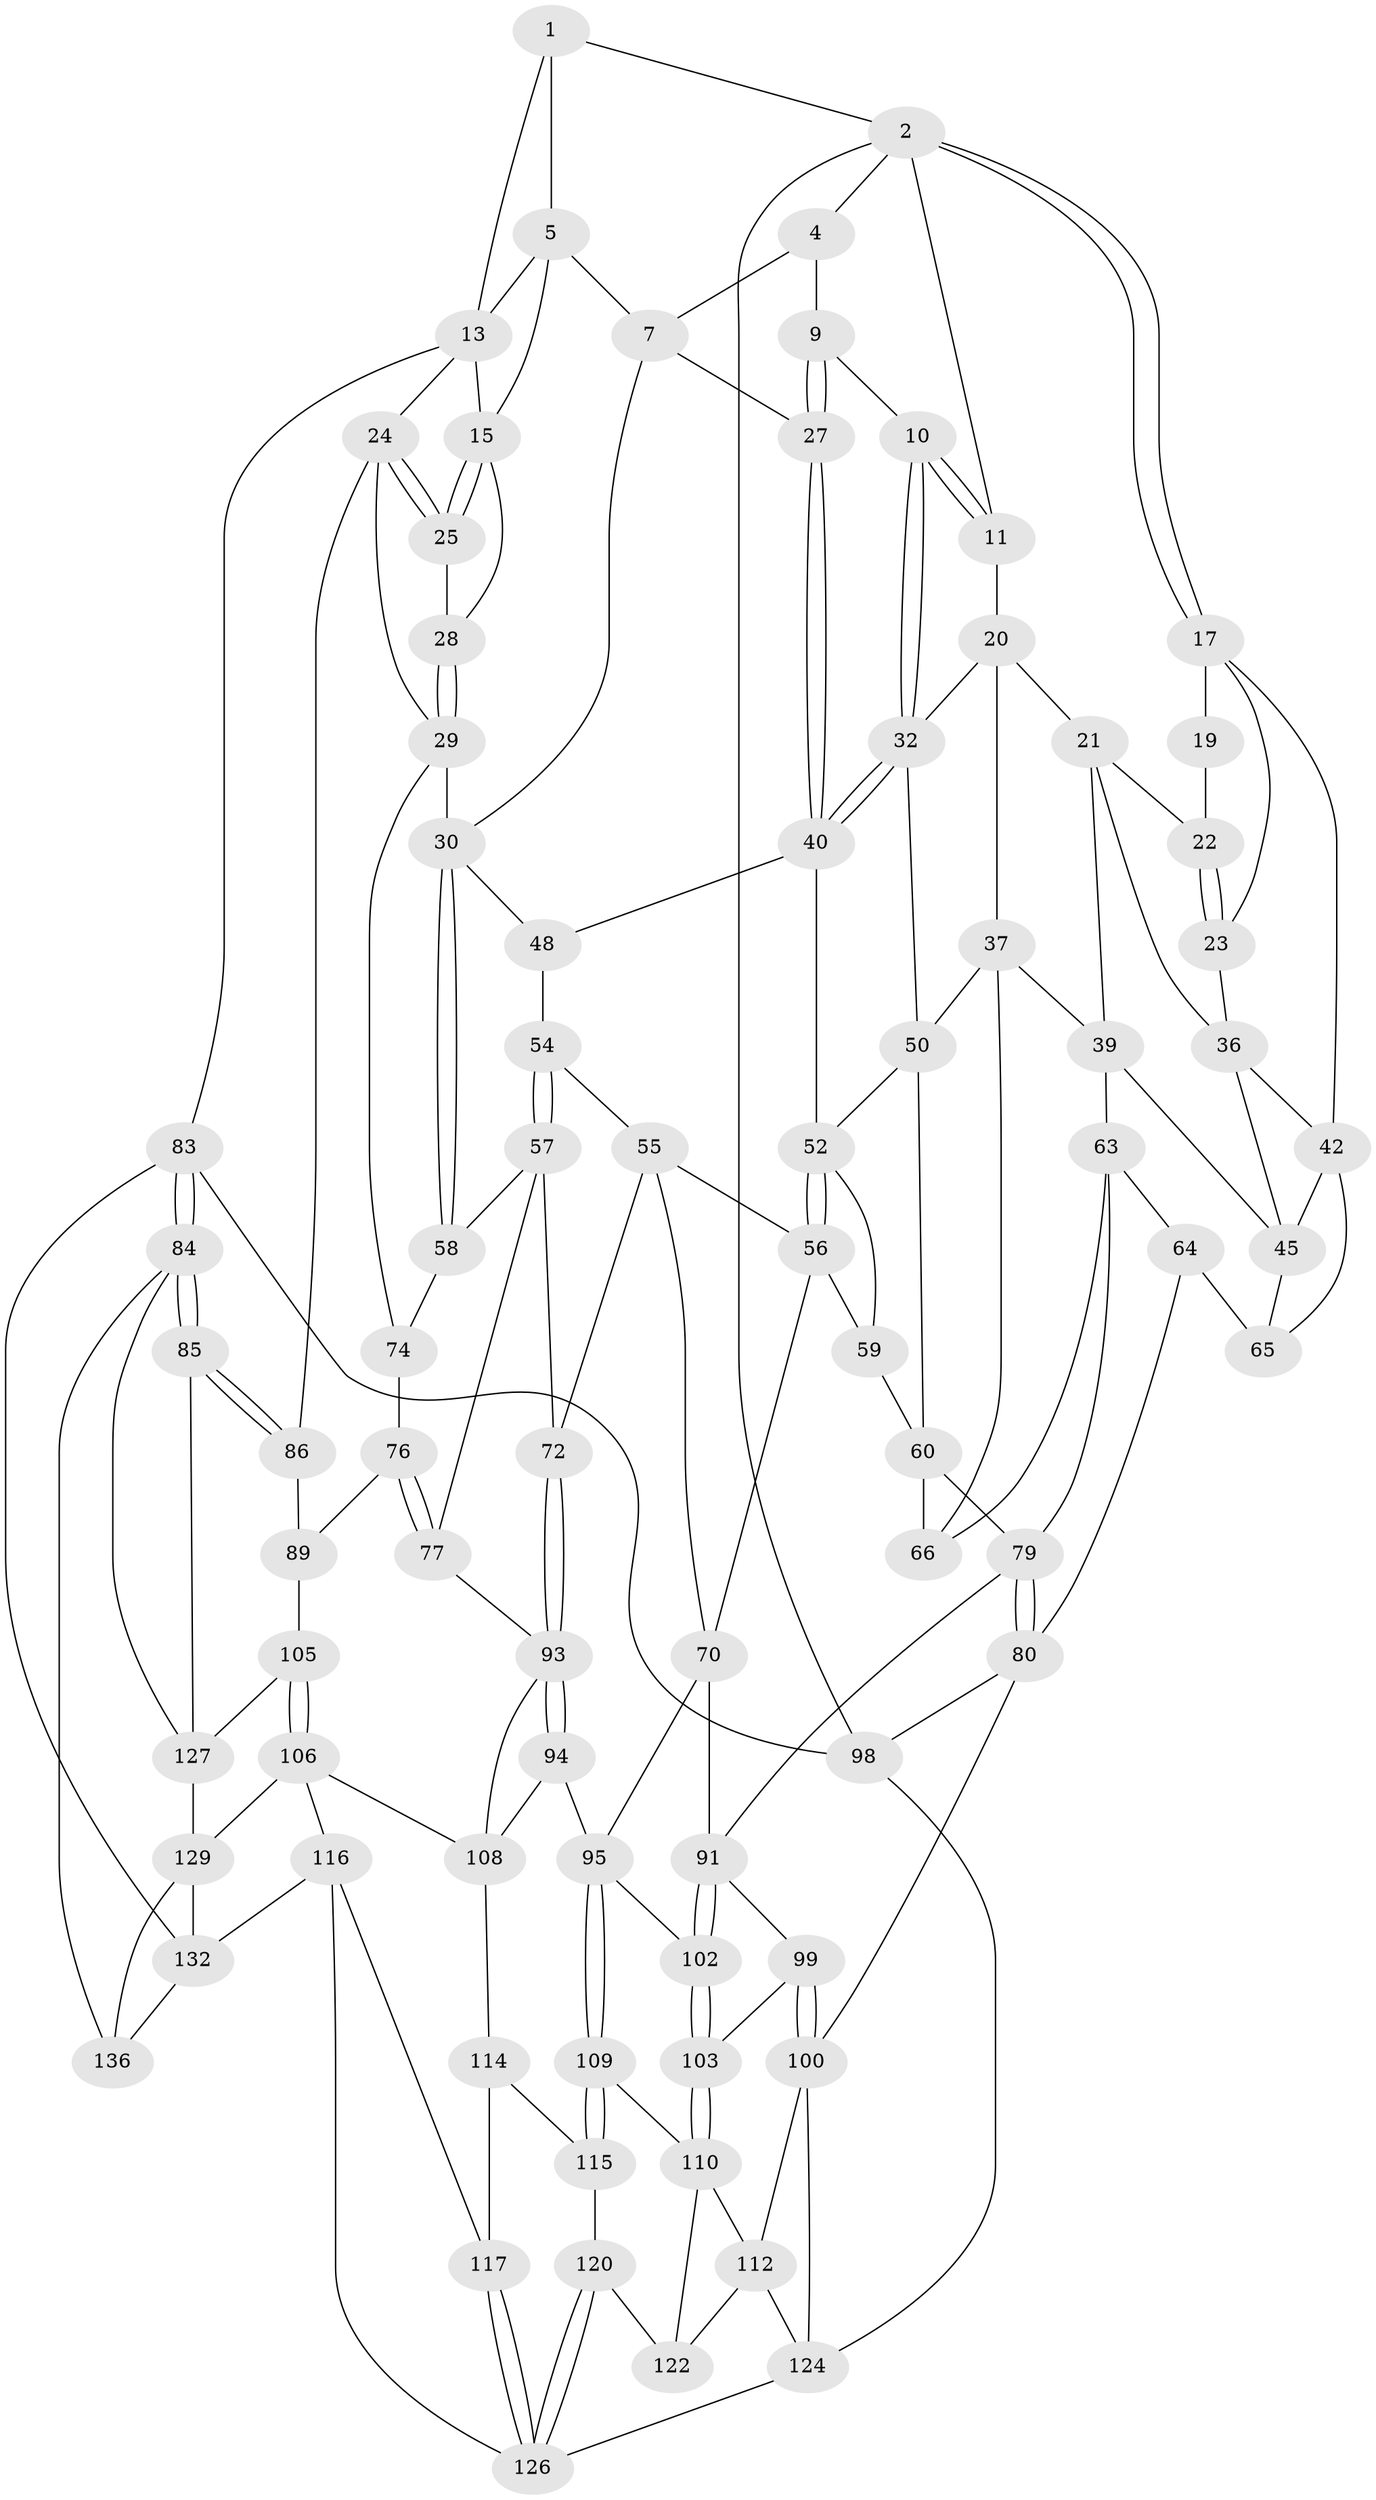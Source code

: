 // original degree distribution, {3: 0.021897810218978103, 6: 0.21897810218978103, 5: 0.5328467153284672, 4: 0.22627737226277372}
// Generated by graph-tools (version 1.1) at 2025/11/02/27/25 16:11:53]
// undirected, 82 vertices, 175 edges
graph export_dot {
graph [start="1"]
  node [color=gray90,style=filled];
  1 [pos="+0.8530803649788778+0"];
  2 [pos="+0+0",super="+3"];
  4 [pos="+0.5871025538059783+0",super="+8"];
  5 [pos="+0.8317535166572593+0.07394108674757276",super="+6"];
  7 [pos="+0.7800104082836883+0.12776870899501483",super="+26"];
  9 [pos="+0.5211344498900651+0.15333229860382303"];
  10 [pos="+0.4593577789394393+0.1616720832995454"];
  11 [pos="+0.2929618299889253+0.07454629802845077",super="+12"];
  13 [pos="+1+0.03387111124660105",super="+14"];
  15 [pos="+0.932232230611054+0.19548763403094965",super="+16"];
  17 [pos="+0+0.08753423945317026",super="+18"];
  19 [pos="+0.0964625708923071+0.10819837799526909"];
  20 [pos="+0.2573471290052534+0.17001353200446379",super="+34"];
  21 [pos="+0.1385129674218621+0.2303220317660882",super="+35"];
  22 [pos="+0.10314674817526026+0.17935274367458942"];
  23 [pos="+0+0.23107701712321133"];
  24 [pos="+1+0.32583997548347354",super="+46"];
  25 [pos="+1+0.27606081464123555"];
  27 [pos="+0.5878745364571474+0.20844462580325723"];
  28 [pos="+0.8776849005179638+0.29489716941559635"];
  29 [pos="+0.7859162119099036+0.39150981272569674",super="+47"];
  30 [pos="+0.7369206092325472+0.38688354018277427",super="+31"];
  32 [pos="+0.4206020255309078+0.25766006452398077",super="+33"];
  36 [pos="+0.04926556872863431+0.27144050172828604",super="+41"];
  37 [pos="+0.21931676944096748+0.366780695129549",super="+38"];
  39 [pos="+0.18715555476160525+0.3680971356646373",super="+44"];
  40 [pos="+0.5269096219555532+0.33944532103668973",super="+49"];
  42 [pos="+0+0.38035685784063505",super="+43"];
  45 [pos="+0.10032586344804913+0.38644913524971897",super="+62"];
  48 [pos="+0.5537802681263495+0.3650877113143399"];
  50 [pos="+0.394080942625517+0.3593427954266796",super="+51"];
  52 [pos="+0.46137017522169566+0.3961011217131028",super="+53"];
  54 [pos="+0.5630100743156564+0.42983869723247947"];
  55 [pos="+0.49156828807056296+0.431207394664416",super="+69"];
  56 [pos="+0.47338827484564616+0.4168443759748316",super="+67"];
  57 [pos="+0.6554670425373509+0.46907430702687913",super="+71"];
  58 [pos="+0.719748560912444+0.4125012979757003"];
  59 [pos="+0.3713535043832709+0.5520484366857407"];
  60 [pos="+0.336799019976193+0.5358198474732669",super="+61"];
  63 [pos="+0.13521861094376023+0.5430989349431583",super="+68"];
  64 [pos="+0.13032346166458222+0.5414982885732952",super="+78"];
  65 [pos="+0.04490445100250221+0.4654983112016824",super="+73"];
  66 [pos="+0.2303243646021045+0.4577081320153828"];
  70 [pos="+0.41058748526715133+0.5835581099912126",super="+90"];
  72 [pos="+0.5729904676621832+0.5622893736711269"];
  74 [pos="+0.9148916564475582+0.5159616138051143",super="+75"];
  76 [pos="+0.7539203260904352+0.6479655554719551",super="+88"];
  77 [pos="+0.7453568179224577+0.6516346148416472"];
  79 [pos="+0.16913833881670892+0.5806096501402936",super="+82"];
  80 [pos="+0+0.7877082173526508",super="+81"];
  83 [pos="+1+1"];
  84 [pos="+1+1",super="+131"];
  85 [pos="+1+0.6568581446371342"];
  86 [pos="+1+0.6559230525031458",super="+87"];
  89 [pos="+0.8178804295158609+0.6761907264264779",super="+104"];
  91 [pos="+0.22912212349675784+0.6429012853827785",super="+92"];
  93 [pos="+0.5744166288783921+0.5787954438613488",super="+97"];
  94 [pos="+0.5362650926548141+0.7414060037859442"];
  95 [pos="+0.43850739017663537+0.718255835955585",super="+96"];
  98 [pos="+0+1"];
  99 [pos="+0.17314715802802466+0.7056811667984454"];
  100 [pos="+0.10250287678691421+0.79930477683062",super="+101"];
  102 [pos="+0.28916954016018426+0.7077865613781292"];
  103 [pos="+0.2878152001613722+0.7574847696600748"];
  105 [pos="+0.8770052763088314+0.8307270491771845"];
  106 [pos="+0.7529519229980546+0.8582483208283049",super="+107"];
  108 [pos="+0.6654162365963091+0.7959447248877404",super="+113"];
  109 [pos="+0.39642396451735507+0.776532617298366"];
  110 [pos="+0.2975886797752796+0.8047197739981464",super="+111"];
  112 [pos="+0.1482159100575509+0.8154618639528757",super="+123"];
  114 [pos="+0.5544129671949535+0.786521616487911",super="+118"];
  115 [pos="+0.431446835640209+0.8630511399109705",super="+119"];
  116 [pos="+0.6841952741214576+0.8485964134767578",super="+133"];
  117 [pos="+0.5506759715716715+0.9589728138618313"];
  120 [pos="+0.41195137252666447+0.9152033208659247",super="+121"];
  122 [pos="+0.27466824967324094+0.8429731850549663",super="+125"];
  124 [pos="+0.22705510388185712+1",super="+135"];
  126 [pos="+0.49494437377068173+1",super="+134"];
  127 [pos="+0.8826593198432149+0.8314938540003294",super="+128"];
  129 [pos="+0.8601149116540173+0.9694395291730584",super="+130"];
  132 [pos="+0.7589170823832215+1",super="+137"];
  136 [pos="+0.8826521032645712+1"];
  1 -- 2;
  1 -- 5;
  1 -- 13;
  2 -- 17;
  2 -- 17;
  2 -- 98;
  2 -- 4;
  2 -- 11;
  4 -- 9;
  4 -- 7;
  5 -- 13;
  5 -- 7;
  5 -- 15;
  7 -- 27;
  7 -- 30;
  9 -- 10;
  9 -- 27;
  9 -- 27;
  10 -- 11;
  10 -- 11;
  10 -- 32;
  10 -- 32;
  11 -- 20;
  13 -- 24;
  13 -- 83;
  13 -- 15;
  15 -- 25;
  15 -- 25;
  15 -- 28;
  17 -- 42;
  17 -- 19;
  17 -- 23;
  19 -- 22;
  20 -- 21;
  20 -- 32;
  20 -- 37;
  21 -- 22;
  21 -- 36;
  21 -- 39;
  22 -- 23;
  22 -- 23;
  23 -- 36;
  24 -- 25;
  24 -- 25;
  24 -- 29;
  24 -- 86;
  25 -- 28;
  27 -- 40;
  27 -- 40;
  28 -- 29;
  28 -- 29;
  29 -- 30;
  29 -- 74;
  30 -- 58;
  30 -- 58;
  30 -- 48;
  32 -- 40;
  32 -- 40;
  32 -- 50;
  36 -- 42;
  36 -- 45;
  37 -- 50;
  37 -- 66;
  37 -- 39;
  39 -- 63;
  39 -- 45;
  40 -- 48;
  40 -- 52;
  42 -- 65;
  42 -- 45;
  45 -- 65;
  48 -- 54;
  50 -- 60;
  50 -- 52;
  52 -- 56;
  52 -- 56;
  52 -- 59;
  54 -- 55;
  54 -- 57;
  54 -- 57;
  55 -- 56;
  55 -- 72;
  55 -- 70;
  56 -- 59;
  56 -- 70;
  57 -- 58;
  57 -- 72;
  57 -- 77;
  58 -- 74;
  59 -- 60;
  60 -- 66;
  60 -- 79;
  63 -- 64;
  63 -- 66;
  63 -- 79;
  64 -- 65 [weight=2];
  64 -- 80;
  70 -- 91;
  70 -- 95;
  72 -- 93;
  72 -- 93;
  74 -- 76 [weight=2];
  76 -- 77;
  76 -- 77;
  76 -- 89;
  77 -- 93;
  79 -- 80;
  79 -- 80;
  79 -- 91;
  80 -- 98;
  80 -- 100;
  83 -- 84;
  83 -- 84;
  83 -- 98;
  83 -- 132;
  84 -- 85;
  84 -- 85;
  84 -- 136;
  84 -- 127;
  85 -- 86;
  85 -- 86;
  85 -- 127;
  86 -- 89 [weight=2];
  89 -- 105;
  91 -- 102;
  91 -- 102;
  91 -- 99;
  93 -- 94;
  93 -- 94;
  93 -- 108;
  94 -- 95;
  94 -- 108;
  95 -- 109;
  95 -- 109;
  95 -- 102;
  98 -- 124;
  99 -- 100;
  99 -- 100;
  99 -- 103;
  100 -- 112;
  100 -- 124;
  102 -- 103;
  102 -- 103;
  103 -- 110;
  103 -- 110;
  105 -- 106;
  105 -- 106;
  105 -- 127;
  106 -- 129;
  106 -- 108;
  106 -- 116;
  108 -- 114;
  109 -- 110;
  109 -- 115;
  109 -- 115;
  110 -- 112;
  110 -- 122;
  112 -- 124;
  112 -- 122;
  114 -- 115 [weight=2];
  114 -- 117;
  115 -- 120;
  116 -- 117;
  116 -- 132;
  116 -- 126;
  117 -- 126;
  117 -- 126;
  120 -- 126;
  120 -- 126;
  120 -- 122 [weight=2];
  124 -- 126;
  127 -- 129;
  129 -- 136;
  129 -- 132;
  132 -- 136;
}
